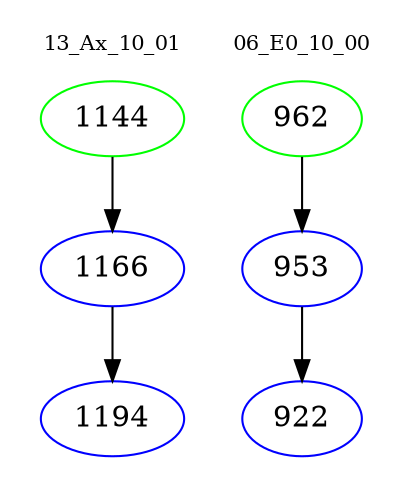 digraph{
subgraph cluster_0 {
color = white
label = "13_Ax_10_01";
fontsize=10;
T0_1144 [label="1144", color="green"]
T0_1144 -> T0_1166 [color="black"]
T0_1166 [label="1166", color="blue"]
T0_1166 -> T0_1194 [color="black"]
T0_1194 [label="1194", color="blue"]
}
subgraph cluster_1 {
color = white
label = "06_E0_10_00";
fontsize=10;
T1_962 [label="962", color="green"]
T1_962 -> T1_953 [color="black"]
T1_953 [label="953", color="blue"]
T1_953 -> T1_922 [color="black"]
T1_922 [label="922", color="blue"]
}
}
